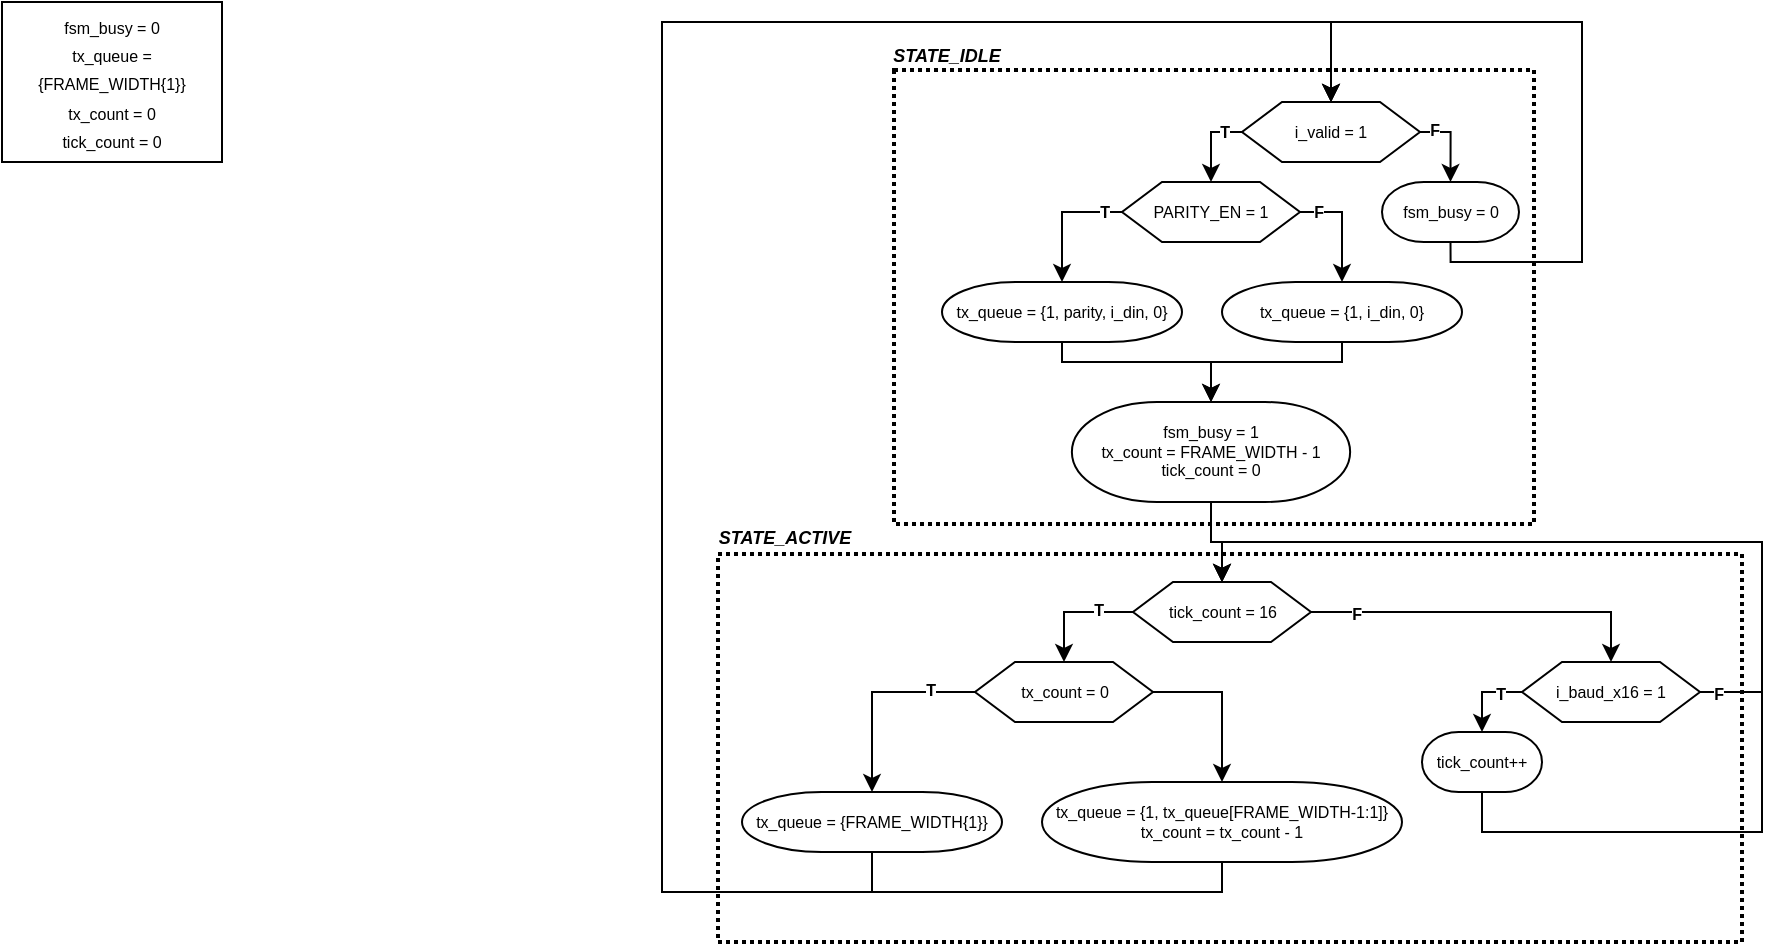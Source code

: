 <mxfile version="19.0.3" type="device"><diagram id="aPbb_ZUYVFvQeS-gJKCO" name="Page-1"><mxGraphModel dx="1831" dy="569" grid="0" gridSize="10" guides="1" tooltips="1" connect="1" arrows="1" fold="1" page="1" pageScale="1" pageWidth="850" pageHeight="1400" math="0" shadow="0"><root><mxCell id="0"/><mxCell id="1" parent="0"/><mxCell id="7uSy-_NxwxeomEMkqIMI-46" value="" style="rounded=0;whiteSpace=wrap;html=1;dashed=1;dashPattern=1 1;fontSize=8;strokeWidth=2;" vertex="1" parent="1"><mxGeometry x="236" y="64" width="320" height="227" as="geometry"/></mxCell><mxCell id="7uSy-_NxwxeomEMkqIMI-45" value="" style="rounded=0;whiteSpace=wrap;html=1;fontSize=8;dashed=1;dashPattern=1 1;strokeWidth=2;" vertex="1" parent="1"><mxGeometry x="148" y="306" width="512" height="194" as="geometry"/></mxCell><mxCell id="7uSy-_NxwxeomEMkqIMI-1" value="&lt;font style=&quot;font-size: 8px;&quot;&gt;fsm_busy = 0&lt;br&gt;tx_queue = {FRAME_WIDTH{1}}&lt;br&gt;tx_count = 0&lt;br&gt;tick_count = 0&lt;br&gt;&lt;/font&gt;" style="rounded=0;whiteSpace=wrap;html=1;" vertex="1" parent="1"><mxGeometry x="-210" y="30" width="110" height="80" as="geometry"/></mxCell><mxCell id="7uSy-_NxwxeomEMkqIMI-4" style="edgeStyle=orthogonalEdgeStyle;rounded=0;orthogonalLoop=1;jettySize=auto;html=1;exitX=1;exitY=0.5;exitDx=0;exitDy=0;entryX=0.5;entryY=0;entryDx=0;entryDy=0;entryPerimeter=0;fontSize=8;" edge="1" parent="1" source="7uSy-_NxwxeomEMkqIMI-2" target="7uSy-_NxwxeomEMkqIMI-3"><mxGeometry relative="1" as="geometry"/></mxCell><mxCell id="7uSy-_NxwxeomEMkqIMI-14" style="edgeStyle=orthogonalEdgeStyle;rounded=0;orthogonalLoop=1;jettySize=auto;html=1;exitX=0;exitY=0.5;exitDx=0;exitDy=0;entryX=0.5;entryY=0;entryDx=0;entryDy=0;fontSize=8;" edge="1" parent="1" source="7uSy-_NxwxeomEMkqIMI-2" target="7uSy-_NxwxeomEMkqIMI-6"><mxGeometry relative="1" as="geometry"/></mxCell><mxCell id="7uSy-_NxwxeomEMkqIMI-2" value="i_valid = 1" style="shape=hexagon;perimeter=hexagonPerimeter2;whiteSpace=wrap;html=1;fixedSize=1;fontSize=8;" vertex="1" parent="1"><mxGeometry x="410" y="80" width="89" height="30" as="geometry"/></mxCell><mxCell id="7uSy-_NxwxeomEMkqIMI-5" style="edgeStyle=orthogonalEdgeStyle;rounded=0;orthogonalLoop=1;jettySize=auto;html=1;exitX=0.5;exitY=1;exitDx=0;exitDy=0;exitPerimeter=0;entryX=0.5;entryY=0;entryDx=0;entryDy=0;fontSize=8;" edge="1" parent="1" source="7uSy-_NxwxeomEMkqIMI-3" target="7uSy-_NxwxeomEMkqIMI-2"><mxGeometry relative="1" as="geometry"><Array as="points"><mxPoint x="514" y="160"/><mxPoint x="580" y="160"/><mxPoint x="580" y="40"/><mxPoint x="455" y="40"/></Array></mxGeometry></mxCell><mxCell id="7uSy-_NxwxeomEMkqIMI-3" value="fsm_busy = 0" style="strokeWidth=1;html=1;shape=mxgraph.flowchart.terminator;whiteSpace=wrap;fontSize=8;" vertex="1" parent="1"><mxGeometry x="480" y="120" width="68.5" height="30" as="geometry"/></mxCell><mxCell id="7uSy-_NxwxeomEMkqIMI-8" style="edgeStyle=orthogonalEdgeStyle;rounded=0;orthogonalLoop=1;jettySize=auto;html=1;exitX=0;exitY=0.5;exitDx=0;exitDy=0;fontSize=8;" edge="1" parent="1" source="7uSy-_NxwxeomEMkqIMI-6" target="7uSy-_NxwxeomEMkqIMI-7"><mxGeometry relative="1" as="geometry"/></mxCell><mxCell id="7uSy-_NxwxeomEMkqIMI-15" value="T" style="edgeLabel;html=1;align=center;verticalAlign=middle;resizable=0;points=[];fontSize=8;fontStyle=1" vertex="1" connectable="0" parent="7uSy-_NxwxeomEMkqIMI-8"><mxGeometry x="-0.301" y="-1" relative="1" as="geometry"><mxPoint x="13" y="1" as="offset"/></mxGeometry></mxCell><mxCell id="7uSy-_NxwxeomEMkqIMI-10" style="edgeStyle=orthogonalEdgeStyle;rounded=0;orthogonalLoop=1;jettySize=auto;html=1;exitX=1;exitY=0.5;exitDx=0;exitDy=0;entryX=0.5;entryY=0;entryDx=0;entryDy=0;entryPerimeter=0;fontSize=8;" edge="1" parent="1" source="7uSy-_NxwxeomEMkqIMI-6" target="7uSy-_NxwxeomEMkqIMI-9"><mxGeometry relative="1" as="geometry"/></mxCell><mxCell id="7uSy-_NxwxeomEMkqIMI-6" value="PARITY_EN = 1" style="shape=hexagon;perimeter=hexagonPerimeter2;whiteSpace=wrap;html=1;fixedSize=1;fontSize=8;" vertex="1" parent="1"><mxGeometry x="350" y="120" width="89" height="30" as="geometry"/></mxCell><mxCell id="7uSy-_NxwxeomEMkqIMI-12" style="edgeStyle=orthogonalEdgeStyle;rounded=0;orthogonalLoop=1;jettySize=auto;html=1;exitX=0.5;exitY=1;exitDx=0;exitDy=0;exitPerimeter=0;entryX=0.5;entryY=0;entryDx=0;entryDy=0;entryPerimeter=0;fontSize=8;" edge="1" parent="1" source="7uSy-_NxwxeomEMkqIMI-7" target="7uSy-_NxwxeomEMkqIMI-11"><mxGeometry relative="1" as="geometry"><Array as="points"><mxPoint x="320" y="210"/><mxPoint x="395" y="210"/></Array></mxGeometry></mxCell><mxCell id="7uSy-_NxwxeomEMkqIMI-7" value="tx_queue = {1, parity, i_din, 0}" style="strokeWidth=1;html=1;shape=mxgraph.flowchart.terminator;whiteSpace=wrap;fontSize=8;" vertex="1" parent="1"><mxGeometry x="260" y="170" width="120" height="30" as="geometry"/></mxCell><mxCell id="7uSy-_NxwxeomEMkqIMI-13" style="edgeStyle=orthogonalEdgeStyle;rounded=0;orthogonalLoop=1;jettySize=auto;html=1;exitX=0.5;exitY=1;exitDx=0;exitDy=0;exitPerimeter=0;entryX=0.5;entryY=0;entryDx=0;entryDy=0;entryPerimeter=0;fontSize=8;" edge="1" parent="1" source="7uSy-_NxwxeomEMkqIMI-9" target="7uSy-_NxwxeomEMkqIMI-11"><mxGeometry relative="1" as="geometry"><Array as="points"><mxPoint x="460" y="210"/><mxPoint x="395" y="210"/></Array></mxGeometry></mxCell><mxCell id="7uSy-_NxwxeomEMkqIMI-9" value="tx_queue = {1, i_din, 0}" style="strokeWidth=1;html=1;shape=mxgraph.flowchart.terminator;whiteSpace=wrap;fontSize=8;" vertex="1" parent="1"><mxGeometry x="400" y="170" width="120" height="30" as="geometry"/></mxCell><mxCell id="7uSy-_NxwxeomEMkqIMI-44" style="edgeStyle=orthogonalEdgeStyle;rounded=0;orthogonalLoop=1;jettySize=auto;html=1;exitX=0.5;exitY=1;exitDx=0;exitDy=0;exitPerimeter=0;entryX=0.5;entryY=0;entryDx=0;entryDy=0;fontSize=8;" edge="1" parent="1" source="7uSy-_NxwxeomEMkqIMI-11" target="7uSy-_NxwxeomEMkqIMI-20"><mxGeometry relative="1" as="geometry"/></mxCell><mxCell id="7uSy-_NxwxeomEMkqIMI-11" value="fsm_busy = 1&lt;br&gt;tx_count = FRAME_WIDTH - 1&lt;br&gt;tick_count = 0&lt;br&gt;" style="strokeWidth=1;html=1;shape=mxgraph.flowchart.terminator;whiteSpace=wrap;fontSize=8;" vertex="1" parent="1"><mxGeometry x="324.94" y="230" width="139.13" height="50" as="geometry"/></mxCell><mxCell id="7uSy-_NxwxeomEMkqIMI-16" value="T" style="edgeLabel;html=1;align=center;verticalAlign=middle;resizable=0;points=[];fontSize=8;fontStyle=1" vertex="1" connectable="0" parent="1"><mxGeometry x="411.003" y="162" as="geometry"><mxPoint x="-10" y="-67" as="offset"/></mxGeometry></mxCell><mxCell id="7uSy-_NxwxeomEMkqIMI-17" value="F" style="edgeLabel;html=1;align=center;verticalAlign=middle;resizable=0;points=[];fontSize=8;fontStyle=1" vertex="1" connectable="0" parent="1"><mxGeometry x="448.003" y="129" as="geometry"><mxPoint y="6" as="offset"/></mxGeometry></mxCell><mxCell id="7uSy-_NxwxeomEMkqIMI-19" value="F" style="edgeLabel;html=1;align=center;verticalAlign=middle;resizable=0;points=[];fontSize=8;fontStyle=1" vertex="1" connectable="0" parent="1"><mxGeometry x="506.003" y="88" as="geometry"><mxPoint y="6" as="offset"/></mxGeometry></mxCell><mxCell id="7uSy-_NxwxeomEMkqIMI-27" style="edgeStyle=orthogonalEdgeStyle;rounded=0;orthogonalLoop=1;jettySize=auto;html=1;exitX=0;exitY=0.5;exitDx=0;exitDy=0;fontSize=8;" edge="1" parent="1" source="7uSy-_NxwxeomEMkqIMI-20" target="7uSy-_NxwxeomEMkqIMI-21"><mxGeometry relative="1" as="geometry"/></mxCell><mxCell id="7uSy-_NxwxeomEMkqIMI-33" style="edgeStyle=orthogonalEdgeStyle;rounded=0;orthogonalLoop=1;jettySize=auto;html=1;exitX=1;exitY=0.5;exitDx=0;exitDy=0;entryX=0.5;entryY=0;entryDx=0;entryDy=0;fontSize=8;" edge="1" parent="1" source="7uSy-_NxwxeomEMkqIMI-20" target="7uSy-_NxwxeomEMkqIMI-32"><mxGeometry relative="1" as="geometry"/></mxCell><mxCell id="7uSy-_NxwxeomEMkqIMI-20" value="tick_count = 16" style="shape=hexagon;perimeter=hexagonPerimeter2;whiteSpace=wrap;html=1;fixedSize=1;fontSize=8;" vertex="1" parent="1"><mxGeometry x="355.5" y="320" width="89" height="30" as="geometry"/></mxCell><mxCell id="7uSy-_NxwxeomEMkqIMI-28" style="edgeStyle=orthogonalEdgeStyle;rounded=0;orthogonalLoop=1;jettySize=auto;html=1;exitX=1;exitY=0.5;exitDx=0;exitDy=0;entryX=0.5;entryY=0;entryDx=0;entryDy=0;entryPerimeter=0;fontSize=8;" edge="1" parent="1" source="7uSy-_NxwxeomEMkqIMI-21" target="7uSy-_NxwxeomEMkqIMI-24"><mxGeometry relative="1" as="geometry"/></mxCell><mxCell id="7uSy-_NxwxeomEMkqIMI-29" style="edgeStyle=orthogonalEdgeStyle;rounded=0;orthogonalLoop=1;jettySize=auto;html=1;exitX=0;exitY=0.5;exitDx=0;exitDy=0;entryX=0.5;entryY=0;entryDx=0;entryDy=0;entryPerimeter=0;fontSize=8;" edge="1" parent="1" source="7uSy-_NxwxeomEMkqIMI-21" target="7uSy-_NxwxeomEMkqIMI-23"><mxGeometry relative="1" as="geometry"/></mxCell><mxCell id="7uSy-_NxwxeomEMkqIMI-21" value="tx_count = 0" style="shape=hexagon;perimeter=hexagonPerimeter2;whiteSpace=wrap;html=1;fixedSize=1;fontSize=8;" vertex="1" parent="1"><mxGeometry x="276.5" y="360" width="89" height="30" as="geometry"/></mxCell><mxCell id="7uSy-_NxwxeomEMkqIMI-42" style="edgeStyle=orthogonalEdgeStyle;rounded=0;orthogonalLoop=1;jettySize=auto;html=1;exitX=0.5;exitY=1;exitDx=0;exitDy=0;exitPerimeter=0;entryX=0.5;entryY=0;entryDx=0;entryDy=0;fontSize=8;" edge="1" parent="1" source="7uSy-_NxwxeomEMkqIMI-23" target="7uSy-_NxwxeomEMkqIMI-2"><mxGeometry relative="1" as="geometry"><Array as="points"><mxPoint x="225" y="475"/><mxPoint x="120" y="475"/><mxPoint x="120" y="40"/><mxPoint x="455" y="40"/></Array></mxGeometry></mxCell><mxCell id="7uSy-_NxwxeomEMkqIMI-23" value="tx_queue = {FRAME_WIDTH{1}}" style="strokeWidth=1;html=1;shape=mxgraph.flowchart.terminator;whiteSpace=wrap;fontSize=8;" vertex="1" parent="1"><mxGeometry x="160" y="425" width="130" height="30" as="geometry"/></mxCell><mxCell id="7uSy-_NxwxeomEMkqIMI-43" style="edgeStyle=orthogonalEdgeStyle;rounded=0;orthogonalLoop=1;jettySize=auto;html=1;exitX=0.5;exitY=1;exitDx=0;exitDy=0;exitPerimeter=0;entryX=0.5;entryY=0;entryDx=0;entryDy=0;fontSize=8;" edge="1" parent="1" source="7uSy-_NxwxeomEMkqIMI-24" target="7uSy-_NxwxeomEMkqIMI-2"><mxGeometry relative="1" as="geometry"><Array as="points"><mxPoint x="400" y="475"/><mxPoint x="120" y="475"/><mxPoint x="120" y="40"/><mxPoint x="455" y="40"/></Array></mxGeometry></mxCell><mxCell id="7uSy-_NxwxeomEMkqIMI-24" value="tx_queue = {1, tx_queue[FRAME_WIDTH-1:1]}&lt;br&gt;tx_count = tx_count - 1" style="strokeWidth=1;html=1;shape=mxgraph.flowchart.terminator;whiteSpace=wrap;fontSize=8;" vertex="1" parent="1"><mxGeometry x="310" y="420" width="180" height="40" as="geometry"/></mxCell><mxCell id="7uSy-_NxwxeomEMkqIMI-35" style="edgeStyle=orthogonalEdgeStyle;rounded=0;orthogonalLoop=1;jettySize=auto;html=1;exitX=0.5;exitY=1;exitDx=0;exitDy=0;exitPerimeter=0;entryX=0.5;entryY=0;entryDx=0;entryDy=0;fontSize=8;" edge="1" parent="1" source="7uSy-_NxwxeomEMkqIMI-25" target="7uSy-_NxwxeomEMkqIMI-20"><mxGeometry relative="1" as="geometry"><Array as="points"><mxPoint x="530" y="445"/><mxPoint x="670" y="445"/><mxPoint x="670" y="300"/><mxPoint x="400" y="300"/></Array></mxGeometry></mxCell><mxCell id="7uSy-_NxwxeomEMkqIMI-25" value="tick_count++" style="strokeWidth=1;html=1;shape=mxgraph.flowchart.terminator;whiteSpace=wrap;fontSize=8;" vertex="1" parent="1"><mxGeometry x="500" y="395" width="60" height="30" as="geometry"/></mxCell><mxCell id="7uSy-_NxwxeomEMkqIMI-34" style="edgeStyle=orthogonalEdgeStyle;rounded=0;orthogonalLoop=1;jettySize=auto;html=1;exitX=0;exitY=0.5;exitDx=0;exitDy=0;entryX=0.5;entryY=0;entryDx=0;entryDy=0;entryPerimeter=0;fontSize=8;" edge="1" parent="1" source="7uSy-_NxwxeomEMkqIMI-32" target="7uSy-_NxwxeomEMkqIMI-25"><mxGeometry relative="1" as="geometry"/></mxCell><mxCell id="7uSy-_NxwxeomEMkqIMI-36" style="edgeStyle=orthogonalEdgeStyle;rounded=0;orthogonalLoop=1;jettySize=auto;html=1;exitX=1;exitY=0.5;exitDx=0;exitDy=0;entryX=0.5;entryY=0;entryDx=0;entryDy=0;fontSize=8;" edge="1" parent="1" source="7uSy-_NxwxeomEMkqIMI-32" target="7uSy-_NxwxeomEMkqIMI-20"><mxGeometry relative="1" as="geometry"><Array as="points"><mxPoint x="670" y="375"/><mxPoint x="670" y="300"/><mxPoint x="400" y="300"/></Array></mxGeometry></mxCell><mxCell id="7uSy-_NxwxeomEMkqIMI-32" value="i_baud_x16 = 1" style="shape=hexagon;perimeter=hexagonPerimeter2;whiteSpace=wrap;html=1;fixedSize=1;fontSize=8;" vertex="1" parent="1"><mxGeometry x="550" y="360" width="89" height="30" as="geometry"/></mxCell><mxCell id="7uSy-_NxwxeomEMkqIMI-37" value="T" style="edgeLabel;html=1;align=center;verticalAlign=middle;resizable=0;points=[];fontSize=8;fontStyle=1" vertex="1" connectable="0" parent="1"><mxGeometry x="250.002" y="109.002" as="geometry"><mxPoint x="88" y="225" as="offset"/></mxGeometry></mxCell><mxCell id="7uSy-_NxwxeomEMkqIMI-38" value="T" style="edgeLabel;html=1;align=center;verticalAlign=middle;resizable=0;points=[];fontSize=8;fontStyle=1" vertex="1" connectable="0" parent="1"><mxGeometry x="264.002" y="113.002" as="geometry"><mxPoint x="-10" y="261" as="offset"/></mxGeometry></mxCell><mxCell id="7uSy-_NxwxeomEMkqIMI-39" value="T" style="edgeLabel;html=1;align=center;verticalAlign=middle;resizable=0;points=[];fontSize=8;fontStyle=1" vertex="1" connectable="0" parent="1"><mxGeometry x="272.002" y="124.002" as="geometry"><mxPoint x="267" y="252" as="offset"/></mxGeometry></mxCell><mxCell id="7uSy-_NxwxeomEMkqIMI-40" value="F" style="edgeLabel;html=1;align=center;verticalAlign=middle;resizable=0;points=[];fontSize=8;fontStyle=1" vertex="1" connectable="0" parent="1"><mxGeometry x="546.003" y="137" as="geometry"><mxPoint x="102" y="239" as="offset"/></mxGeometry></mxCell><mxCell id="7uSy-_NxwxeomEMkqIMI-41" value="F" style="edgeLabel;html=1;align=center;verticalAlign=middle;resizable=0;points=[];fontSize=8;fontStyle=1" vertex="1" connectable="0" parent="1"><mxGeometry x="365.003" y="97" as="geometry"><mxPoint x="102" y="239" as="offset"/></mxGeometry></mxCell><mxCell id="7uSy-_NxwxeomEMkqIMI-47" value="&lt;font style=&quot;font-size: 9px;&quot;&gt;&lt;b&gt;&lt;i&gt;STATE_IDLE&lt;/i&gt;&lt;/b&gt;&lt;/font&gt;" style="text;html=1;align=center;verticalAlign=middle;resizable=0;points=[];autosize=1;strokeColor=none;fillColor=none;fontSize=8;" vertex="1" parent="1"><mxGeometry x="227" y="47" width="70" height="20" as="geometry"/></mxCell><mxCell id="7uSy-_NxwxeomEMkqIMI-48" value="&lt;b&gt;&lt;i&gt;STATE_ACTIVE&lt;/i&gt;&lt;/b&gt;" style="text;html=1;align=center;verticalAlign=middle;resizable=0;points=[];autosize=1;strokeColor=none;fillColor=none;fontSize=9;" vertex="1" parent="1"><mxGeometry x="141" y="288" width="80" height="20" as="geometry"/></mxCell></root></mxGraphModel></diagram></mxfile>